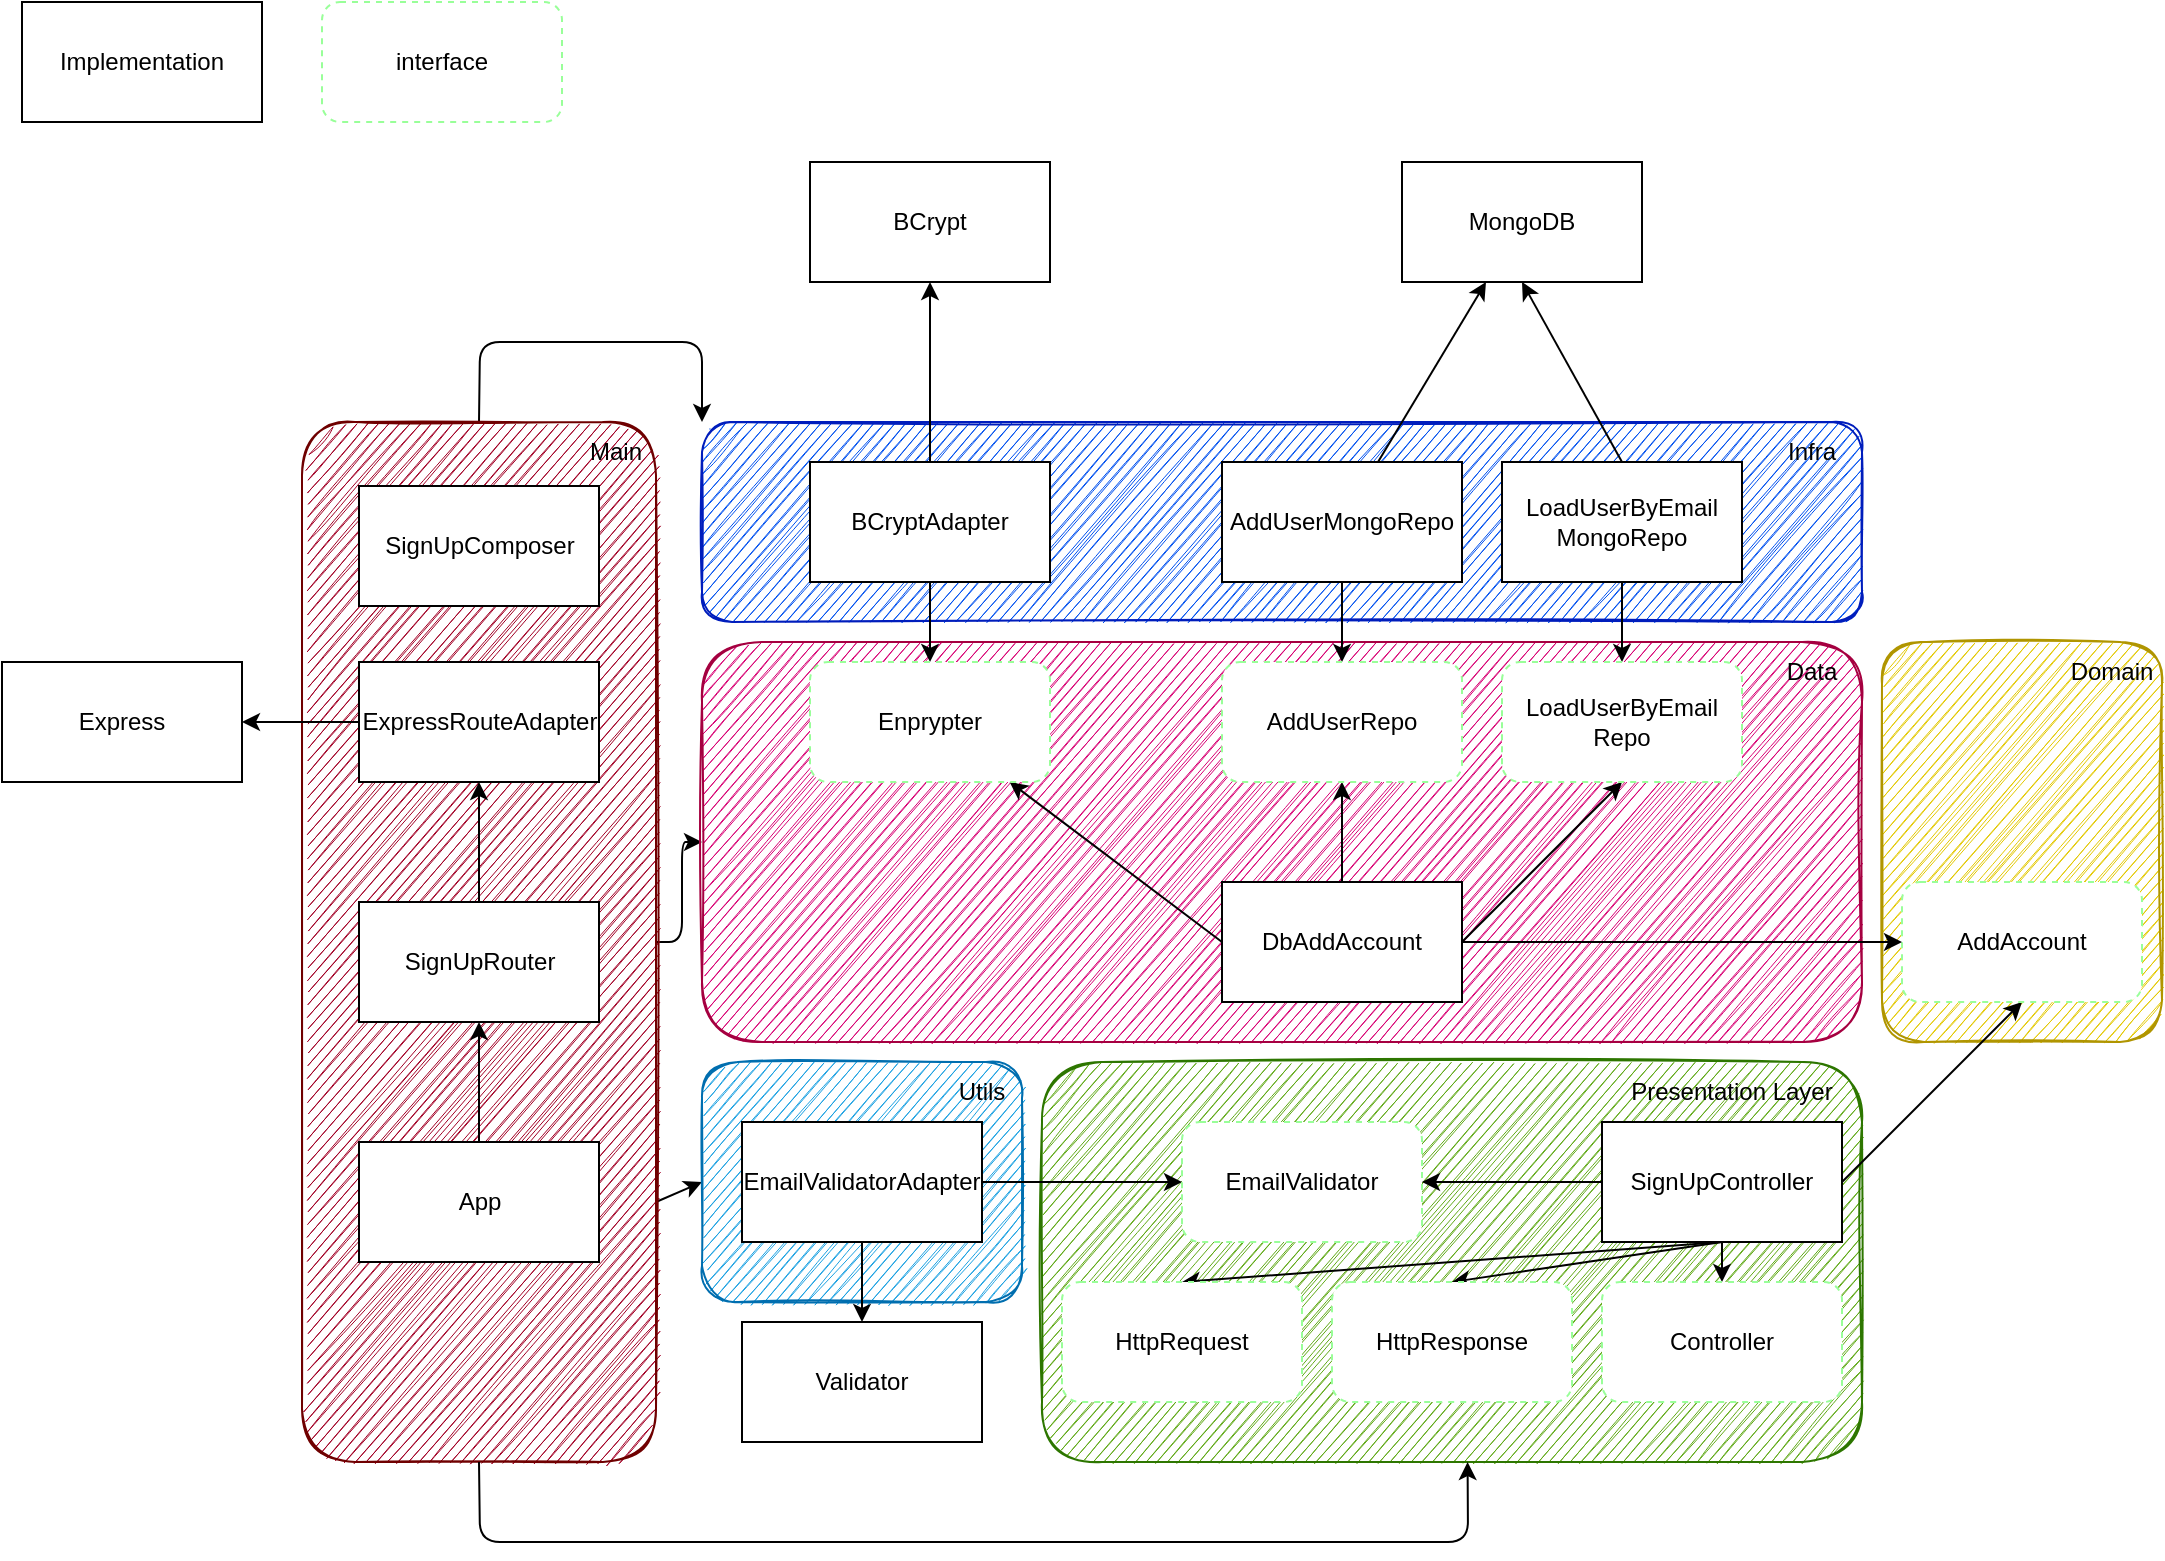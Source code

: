 <mxfile>
    <diagram id="qnrnbecF1q2KCxmxa9EX" name="Page-1">
        <mxGraphModel dx="3302" dy="2587" grid="1" gridSize="10" guides="1" tooltips="1" connect="1" arrows="1" fold="1" page="1" pageScale="1" pageWidth="827" pageHeight="1169" math="0" shadow="0">
            <root>
                <mxCell id="0"/>
                <mxCell id="1" parent="0"/>
                <mxCell id="68" style="edgeStyle=none;html=1;exitX=1;exitY=0.5;exitDx=0;exitDy=0;entryX=0;entryY=0.5;entryDx=0;entryDy=0;" edge="1" parent="1" source="59" target="25">
                    <mxGeometry relative="1" as="geometry">
                        <Array as="points">
                            <mxPoint x="-480" y="-690"/>
                            <mxPoint x="-480" y="-740"/>
                        </Array>
                    </mxGeometry>
                </mxCell>
                <mxCell id="69" style="edgeStyle=none;html=1;exitX=1;exitY=0.75;exitDx=0;exitDy=0;entryX=0;entryY=0.5;entryDx=0;entryDy=0;" edge="1" parent="1" source="59" target="20">
                    <mxGeometry relative="1" as="geometry"/>
                </mxCell>
                <mxCell id="70" style="edgeStyle=none;html=1;exitX=0.5;exitY=0;exitDx=0;exitDy=0;entryX=0;entryY=0;entryDx=0;entryDy=0;" edge="1" parent="1" source="59" target="29">
                    <mxGeometry relative="1" as="geometry">
                        <Array as="points">
                            <mxPoint x="-581" y="-990"/>
                            <mxPoint x="-470" y="-990"/>
                        </Array>
                    </mxGeometry>
                </mxCell>
                <mxCell id="59" value="" style="rounded=1;whiteSpace=wrap;html=1;fillColor=#a20025;fontColor=#ffffff;strokeColor=#6F0000;sketch=1;" vertex="1" parent="1">
                    <mxGeometry x="-670" y="-950" width="177" height="520" as="geometry"/>
                </mxCell>
                <mxCell id="23" value="" style="rounded=1;whiteSpace=wrap;html=1;fillColor=#e3c800;fontColor=#000000;strokeColor=#B09500;sketch=1;" parent="1" vertex="1">
                    <mxGeometry x="120" y="-840" width="140" height="200" as="geometry"/>
                </mxCell>
                <mxCell id="20" value="" style="rounded=1;whiteSpace=wrap;html=1;fillColor=#1ba1e2;fontColor=#ffffff;strokeColor=#006EAF;sketch=1;" parent="1" vertex="1">
                    <mxGeometry x="-470" y="-630" width="160" height="120" as="geometry"/>
                </mxCell>
                <mxCell id="7" value="" style="rounded=1;whiteSpace=wrap;html=1;fillColor=#60a917;fontColor=#ffffff;strokeColor=#2D7600;sketch=1;" parent="1" vertex="1">
                    <mxGeometry x="-300" y="-630" width="410" height="200" as="geometry"/>
                </mxCell>
                <mxCell id="9" value="" style="edgeStyle=none;html=1;" parent="1" source="2" target="8" edge="1">
                    <mxGeometry relative="1" as="geometry"/>
                </mxCell>
                <mxCell id="16" style="edgeStyle=none;html=1;exitX=0;exitY=0.5;exitDx=0;exitDy=0;entryX=1;entryY=0.5;entryDx=0;entryDy=0;" parent="1" source="2" target="15" edge="1">
                    <mxGeometry relative="1" as="geometry"/>
                </mxCell>
                <mxCell id="52" style="edgeStyle=none;html=1;exitX=1;exitY=0.5;exitDx=0;exitDy=0;entryX=0.5;entryY=1;entryDx=0;entryDy=0;" edge="1" parent="1" source="2" target="22">
                    <mxGeometry relative="1" as="geometry"/>
                </mxCell>
                <mxCell id="57" style="edgeStyle=none;html=1;exitX=0.5;exitY=1;exitDx=0;exitDy=0;entryX=0.5;entryY=0;entryDx=0;entryDy=0;" edge="1" parent="1" source="2" target="55">
                    <mxGeometry relative="1" as="geometry"/>
                </mxCell>
                <mxCell id="58" style="edgeStyle=none;html=1;exitX=0.5;exitY=1;exitDx=0;exitDy=0;entryX=0.5;entryY=0;entryDx=0;entryDy=0;" edge="1" parent="1" source="2" target="56">
                    <mxGeometry relative="1" as="geometry"/>
                </mxCell>
                <mxCell id="2" value="SignUpController" style="rounded=0;whiteSpace=wrap;html=1;" parent="1" vertex="1">
                    <mxGeometry x="-20" y="-600" width="120" height="60" as="geometry"/>
                </mxCell>
                <mxCell id="62" style="edgeStyle=none;html=1;exitX=0;exitY=0.5;exitDx=0;exitDy=0;entryX=1;entryY=0.5;entryDx=0;entryDy=0;" edge="1" parent="1" source="3" target="5">
                    <mxGeometry relative="1" as="geometry"/>
                </mxCell>
                <mxCell id="3" value="ExpressRouteAdapter" style="rounded=0;whiteSpace=wrap;html=1;" parent="1" vertex="1">
                    <mxGeometry x="-641.5" y="-830" width="120" height="60" as="geometry"/>
                </mxCell>
                <mxCell id="5" value="Express&lt;br&gt;" style="rounded=0;whiteSpace=wrap;html=1;" parent="1" vertex="1">
                    <mxGeometry x="-820" y="-830" width="120" height="60" as="geometry"/>
                </mxCell>
                <mxCell id="8" value="Controller" style="rounded=1;whiteSpace=wrap;html=1;dashed=1;glass=0;sketch=0;strokeColor=#99FF99;" parent="1" vertex="1">
                    <mxGeometry x="-20" y="-520" width="120" height="60" as="geometry"/>
                </mxCell>
                <mxCell id="10" value="interface" style="rounded=1;whiteSpace=wrap;html=1;glass=0;dashed=1;sketch=0;strokeColor=#99FF99;" parent="1" vertex="1">
                    <mxGeometry x="-660" y="-1160" width="120" height="60" as="geometry"/>
                </mxCell>
                <mxCell id="12" value="Presentation Layer" style="text;html=1;strokeColor=none;fillColor=none;align=center;verticalAlign=middle;whiteSpace=wrap;rounded=0;glass=0;dashed=1;sketch=0;" parent="1" vertex="1">
                    <mxGeometry x="-20" y="-630" width="130" height="30" as="geometry"/>
                </mxCell>
                <mxCell id="17" style="edgeStyle=none;html=1;exitX=1;exitY=0.5;exitDx=0;exitDy=0;entryX=0;entryY=0.5;entryDx=0;entryDy=0;" parent="1" source="14" target="15" edge="1">
                    <mxGeometry relative="1" as="geometry"/>
                </mxCell>
                <mxCell id="19" value="" style="edgeStyle=none;html=1;" parent="1" source="14" target="18" edge="1">
                    <mxGeometry relative="1" as="geometry"/>
                </mxCell>
                <mxCell id="14" value="EmailValidatorAdapter" style="rounded=0;whiteSpace=wrap;html=1;" parent="1" vertex="1">
                    <mxGeometry x="-450" y="-600" width="120" height="60" as="geometry"/>
                </mxCell>
                <mxCell id="15" value="EmailValidator" style="rounded=1;whiteSpace=wrap;html=1;dashed=1;glass=0;sketch=0;strokeColor=#99FF99;" parent="1" vertex="1">
                    <mxGeometry x="-230" y="-600" width="120" height="60" as="geometry"/>
                </mxCell>
                <mxCell id="18" value="Validator" style="rounded=0;whiteSpace=wrap;html=1;" parent="1" vertex="1">
                    <mxGeometry x="-450" y="-500" width="120" height="60" as="geometry"/>
                </mxCell>
                <mxCell id="21" value="Utils" style="text;html=1;strokeColor=none;fillColor=none;align=center;verticalAlign=middle;whiteSpace=wrap;rounded=0;glass=0;dashed=1;sketch=0;" parent="1" vertex="1">
                    <mxGeometry x="-350" y="-630" width="40" height="30" as="geometry"/>
                </mxCell>
                <mxCell id="22" value="AddAccount" style="rounded=1;whiteSpace=wrap;html=1;dashed=1;glass=0;sketch=0;strokeColor=#99FF99;" parent="1" vertex="1">
                    <mxGeometry x="130" y="-720" width="120" height="60" as="geometry"/>
                </mxCell>
                <mxCell id="24" value="Domain" style="text;html=1;strokeColor=none;fillColor=none;align=center;verticalAlign=middle;whiteSpace=wrap;rounded=0;glass=0;dashed=1;sketch=0;" parent="1" vertex="1">
                    <mxGeometry x="210" y="-840" width="50" height="30" as="geometry"/>
                </mxCell>
                <mxCell id="25" value="" style="rounded=1;whiteSpace=wrap;html=1;fillColor=#d80073;fontColor=#ffffff;strokeColor=#A50040;sketch=1;" parent="1" vertex="1">
                    <mxGeometry x="-470" y="-840" width="580" height="200" as="geometry"/>
                </mxCell>
                <mxCell id="26" value="Data" style="text;html=1;strokeColor=none;fillColor=none;align=center;verticalAlign=middle;whiteSpace=wrap;rounded=0;glass=0;dashed=1;sketch=0;" parent="1" vertex="1">
                    <mxGeometry x="60" y="-840" width="50" height="30" as="geometry"/>
                </mxCell>
                <mxCell id="36" style="edgeStyle=none;rounded=0;html=1;exitX=0;exitY=0.5;exitDx=0;exitDy=0;" parent="1" source="27" target="35" edge="1">
                    <mxGeometry relative="1" as="geometry"/>
                </mxCell>
                <mxCell id="50" style="edgeStyle=none;html=1;exitX=0.5;exitY=0;exitDx=0;exitDy=0;entryX=0.5;entryY=1;entryDx=0;entryDy=0;" edge="1" parent="1" source="27" target="41">
                    <mxGeometry relative="1" as="geometry"/>
                </mxCell>
                <mxCell id="51" style="edgeStyle=none;html=1;exitX=1;exitY=0.5;exitDx=0;exitDy=0;entryX=0.5;entryY=1;entryDx=0;entryDy=0;" edge="1" parent="1" source="27" target="47">
                    <mxGeometry relative="1" as="geometry"/>
                </mxCell>
                <mxCell id="53" style="edgeStyle=none;html=1;exitX=1;exitY=0.5;exitDx=0;exitDy=0;entryX=0;entryY=0.5;entryDx=0;entryDy=0;" edge="1" parent="1" source="27" target="22">
                    <mxGeometry relative="1" as="geometry"/>
                </mxCell>
                <mxCell id="27" value="DbAddAccount" style="rounded=0;whiteSpace=wrap;html=1;" parent="1" vertex="1">
                    <mxGeometry x="-210" y="-720" width="120" height="60" as="geometry"/>
                </mxCell>
                <mxCell id="29" value="" style="rounded=1;whiteSpace=wrap;html=1;fillColor=#0050ef;fontColor=#ffffff;strokeColor=#001DBC;glass=0;sketch=1;" parent="1" vertex="1">
                    <mxGeometry x="-470" y="-950" width="580" height="100" as="geometry"/>
                </mxCell>
                <mxCell id="30" value="Infra" style="text;html=1;strokeColor=none;fillColor=none;align=center;verticalAlign=middle;whiteSpace=wrap;rounded=0;glass=0;dashed=1;sketch=0;" parent="1" vertex="1">
                    <mxGeometry x="60" y="-950" width="50" height="30" as="geometry"/>
                </mxCell>
                <mxCell id="33" value="" style="edgeStyle=none;rounded=0;html=1;" parent="1" source="31" target="32" edge="1">
                    <mxGeometry relative="1" as="geometry"/>
                </mxCell>
                <mxCell id="49" style="edgeStyle=none;html=1;exitX=0.5;exitY=1;exitDx=0;exitDy=0;entryX=0.5;entryY=0;entryDx=0;entryDy=0;" parent="1" source="31" target="35" edge="1">
                    <mxGeometry relative="1" as="geometry"/>
                </mxCell>
                <mxCell id="31" value="BCryptAdapter" style="rounded=0;whiteSpace=wrap;html=1;" parent="1" vertex="1">
                    <mxGeometry x="-416" y="-930" width="120" height="60" as="geometry"/>
                </mxCell>
                <mxCell id="32" value="BCrypt" style="rounded=0;whiteSpace=wrap;html=1;" parent="1" vertex="1">
                    <mxGeometry x="-416" y="-1080" width="120" height="60" as="geometry"/>
                </mxCell>
                <mxCell id="34" value="Implementation" style="rounded=0;whiteSpace=wrap;html=1;" parent="1" vertex="1">
                    <mxGeometry x="-810" y="-1160" width="120" height="60" as="geometry"/>
                </mxCell>
                <mxCell id="35" value="Enprypter" style="rounded=1;whiteSpace=wrap;html=1;dashed=1;glass=0;sketch=0;strokeColor=#99FF99;" parent="1" vertex="1">
                    <mxGeometry x="-416" y="-830" width="120" height="60" as="geometry"/>
                </mxCell>
                <mxCell id="40" value="" style="edgeStyle=none;rounded=0;html=1;" parent="1" source="38" target="39" edge="1">
                    <mxGeometry relative="1" as="geometry"/>
                </mxCell>
                <mxCell id="46" style="edgeStyle=none;html=1;exitX=0.5;exitY=1;exitDx=0;exitDy=0;entryX=0.5;entryY=0;entryDx=0;entryDy=0;" parent="1" source="38" target="41" edge="1">
                    <mxGeometry relative="1" as="geometry"/>
                </mxCell>
                <mxCell id="38" value="AddUserMongoRepo" style="rounded=0;whiteSpace=wrap;html=1;" parent="1" vertex="1">
                    <mxGeometry x="-210" y="-930" width="120" height="60" as="geometry"/>
                </mxCell>
                <mxCell id="39" value="MongoDB" style="rounded=0;whiteSpace=wrap;html=1;" parent="1" vertex="1">
                    <mxGeometry x="-120" y="-1080" width="120" height="60" as="geometry"/>
                </mxCell>
                <mxCell id="41" value="AddUserRepo" style="rounded=1;whiteSpace=wrap;html=1;dashed=1;glass=0;sketch=0;strokeColor=#99FF99;" parent="1" vertex="1">
                    <mxGeometry x="-210" y="-830" width="120" height="60" as="geometry"/>
                </mxCell>
                <mxCell id="45" style="edgeStyle=none;html=1;exitX=0.5;exitY=0;exitDx=0;exitDy=0;entryX=0.5;entryY=1;entryDx=0;entryDy=0;" parent="1" source="44" target="39" edge="1">
                    <mxGeometry relative="1" as="geometry"/>
                </mxCell>
                <mxCell id="48" style="edgeStyle=none;html=1;exitX=0.5;exitY=1;exitDx=0;exitDy=0;entryX=0.5;entryY=0;entryDx=0;entryDy=0;" parent="1" source="44" target="47" edge="1">
                    <mxGeometry relative="1" as="geometry"/>
                </mxCell>
                <mxCell id="44" value="LoadUserByEmail&lt;br&gt;MongoRepo" style="rounded=0;whiteSpace=wrap;html=1;" parent="1" vertex="1">
                    <mxGeometry x="-70" y="-930" width="120" height="60" as="geometry"/>
                </mxCell>
                <mxCell id="47" value="LoadUserByEmail&lt;br&gt;Repo" style="rounded=1;whiteSpace=wrap;html=1;dashed=1;glass=0;sketch=0;strokeColor=#99FF99;" parent="1" vertex="1">
                    <mxGeometry x="-70" y="-830" width="120" height="60" as="geometry"/>
                </mxCell>
                <mxCell id="55" value="HttpResponse" style="rounded=1;whiteSpace=wrap;html=1;dashed=1;glass=0;sketch=0;strokeColor=#99FF99;" vertex="1" parent="1">
                    <mxGeometry x="-155" y="-520" width="120" height="60" as="geometry"/>
                </mxCell>
                <mxCell id="56" value="HttpRequest" style="rounded=1;whiteSpace=wrap;html=1;dashed=1;glass=0;sketch=0;strokeColor=#99FF99;" vertex="1" parent="1">
                    <mxGeometry x="-290" y="-520" width="120" height="60" as="geometry"/>
                </mxCell>
                <mxCell id="60" style="edgeStyle=none;html=1;exitX=0.5;exitY=1;exitDx=0;exitDy=0;entryX=0.519;entryY=1;entryDx=0;entryDy=0;entryPerimeter=0;" edge="1" parent="1" source="59" target="7">
                    <mxGeometry relative="1" as="geometry">
                        <Array as="points">
                            <mxPoint x="-581" y="-390"/>
                            <mxPoint x="-87" y="-390"/>
                        </Array>
                    </mxGeometry>
                </mxCell>
                <mxCell id="63" value="SignUpComposer" style="rounded=0;whiteSpace=wrap;html=1;" vertex="1" parent="1">
                    <mxGeometry x="-641.5" y="-918" width="120" height="60" as="geometry"/>
                </mxCell>
                <mxCell id="67" style="edgeStyle=none;html=1;exitX=0.5;exitY=0;exitDx=0;exitDy=0;entryX=0.5;entryY=1;entryDx=0;entryDy=0;" edge="1" parent="1" source="64" target="3">
                    <mxGeometry relative="1" as="geometry"/>
                </mxCell>
                <mxCell id="64" value="SignUpRouter" style="rounded=0;whiteSpace=wrap;html=1;" vertex="1" parent="1">
                    <mxGeometry x="-641.5" y="-710" width="120" height="60" as="geometry"/>
                </mxCell>
                <mxCell id="66" style="edgeStyle=none;html=1;exitX=0.5;exitY=0;exitDx=0;exitDy=0;entryX=0.5;entryY=1;entryDx=0;entryDy=0;" edge="1" parent="1" source="65" target="64">
                    <mxGeometry relative="1" as="geometry"/>
                </mxCell>
                <mxCell id="65" value="App" style="rounded=0;whiteSpace=wrap;html=1;" vertex="1" parent="1">
                    <mxGeometry x="-641.5" y="-590" width="120" height="60" as="geometry"/>
                </mxCell>
                <mxCell id="71" value="Main" style="text;html=1;strokeColor=none;fillColor=none;align=center;verticalAlign=middle;whiteSpace=wrap;rounded=0;glass=0;dashed=1;sketch=0;" vertex="1" parent="1">
                    <mxGeometry x="-533" y="-950" width="40" height="30" as="geometry"/>
                </mxCell>
            </root>
        </mxGraphModel>
    </diagram>
</mxfile>